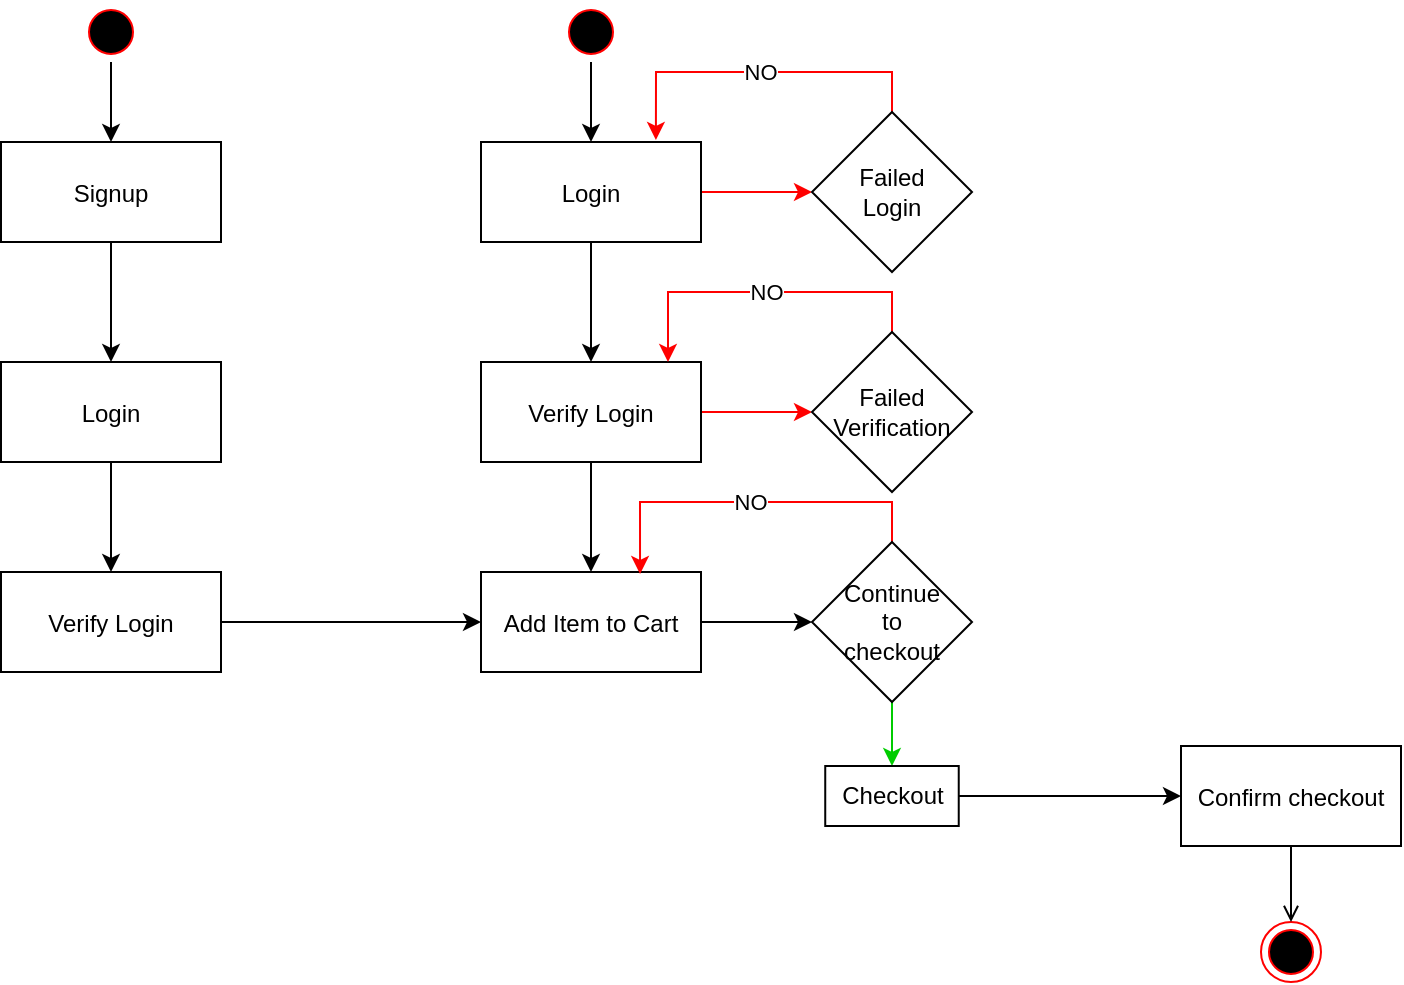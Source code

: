 <mxfile version="21.0.2" type="github">
  <diagram name="Page-1" id="e7e014a7-5840-1c2e-5031-d8a46d1fe8dd">
    <mxGraphModel dx="1600" dy="795" grid="1" gridSize="10" guides="1" tooltips="1" connect="1" arrows="1" fold="1" page="1" pageScale="1" pageWidth="1169" pageHeight="826" background="none" math="0" shadow="0">
      <root>
        <mxCell id="0" />
        <mxCell id="1" parent="0" />
        <mxCell id="XuzLmO2zGMRh6XVY9BUa-39" style="edgeStyle=orthogonalEdgeStyle;rounded=0;orthogonalLoop=1;jettySize=auto;html=1;" edge="1" parent="1" source="XuzLmO2zGMRh6XVY9BUa-46" target="XuzLmO2zGMRh6XVY9BUa-58">
          <mxGeometry relative="1" as="geometry" />
        </mxCell>
        <mxCell id="XuzLmO2zGMRh6XVY9BUa-40" value="" style="edgeStyle=orthogonalEdgeStyle;rounded=0;orthogonalLoop=1;jettySize=auto;html=1;" edge="1" parent="1" source="XuzLmO2zGMRh6XVY9BUa-41" target="XuzLmO2zGMRh6XVY9BUa-43">
          <mxGeometry relative="1" as="geometry" />
        </mxCell>
        <mxCell id="XuzLmO2zGMRh6XVY9BUa-41" value="" style="ellipse;shape=startState;fillColor=#000000;strokeColor=#ff0000;" vertex="1" parent="1">
          <mxGeometry x="264.5" y="168" width="30" height="30" as="geometry" />
        </mxCell>
        <mxCell id="XuzLmO2zGMRh6XVY9BUa-42" value="" style="edgeStyle=orthogonalEdgeStyle;rounded=0;orthogonalLoop=1;jettySize=auto;html=1;" edge="1" parent="1" source="XuzLmO2zGMRh6XVY9BUa-43" target="XuzLmO2zGMRh6XVY9BUa-45">
          <mxGeometry relative="1" as="geometry" />
        </mxCell>
        <mxCell id="XuzLmO2zGMRh6XVY9BUa-43" value="Signup" style="" vertex="1" parent="1">
          <mxGeometry x="224.5" y="238" width="110" height="50" as="geometry" />
        </mxCell>
        <mxCell id="XuzLmO2zGMRh6XVY9BUa-44" value="" style="edgeStyle=orthogonalEdgeStyle;rounded=0;orthogonalLoop=1;jettySize=auto;html=1;" edge="1" parent="1" source="XuzLmO2zGMRh6XVY9BUa-45" target="XuzLmO2zGMRh6XVY9BUa-46">
          <mxGeometry relative="1" as="geometry" />
        </mxCell>
        <mxCell id="XuzLmO2zGMRh6XVY9BUa-45" value="Login" style="" vertex="1" parent="1">
          <mxGeometry x="224.5" y="348" width="110" height="50" as="geometry" />
        </mxCell>
        <mxCell id="XuzLmO2zGMRh6XVY9BUa-46" value="Verify Login" style="" vertex="1" parent="1">
          <mxGeometry x="224.5" y="453" width="110" height="50" as="geometry" />
        </mxCell>
        <mxCell id="XuzLmO2zGMRh6XVY9BUa-47" value="" style="ellipse;shape=endState;fillColor=#000000;strokeColor=#ff0000" vertex="1" parent="1">
          <mxGeometry x="854.5" y="628" width="30" height="30" as="geometry" />
        </mxCell>
        <mxCell id="XuzLmO2zGMRh6XVY9BUa-48" value="" style="endArrow=open;strokeColor=#000000;endFill=1;rounded=0" edge="1" parent="1" source="XuzLmO2zGMRh6XVY9BUa-68" target="XuzLmO2zGMRh6XVY9BUa-47">
          <mxGeometry relative="1" as="geometry" />
        </mxCell>
        <mxCell id="XuzLmO2zGMRh6XVY9BUa-49" value="" style="edgeStyle=orthogonalEdgeStyle;rounded=0;orthogonalLoop=1;jettySize=auto;html=1;" edge="1" parent="1" source="XuzLmO2zGMRh6XVY9BUa-50" target="XuzLmO2zGMRh6XVY9BUa-53">
          <mxGeometry relative="1" as="geometry" />
        </mxCell>
        <mxCell id="XuzLmO2zGMRh6XVY9BUa-50" value="" style="ellipse;shape=startState;fillColor=#000000;strokeColor=#ff0000;" vertex="1" parent="1">
          <mxGeometry x="504.5" y="168" width="30" height="30" as="geometry" />
        </mxCell>
        <mxCell id="XuzLmO2zGMRh6XVY9BUa-51" value="" style="edgeStyle=orthogonalEdgeStyle;rounded=0;orthogonalLoop=1;jettySize=auto;html=1;" edge="1" parent="1" source="XuzLmO2zGMRh6XVY9BUa-53" target="XuzLmO2zGMRh6XVY9BUa-56">
          <mxGeometry relative="1" as="geometry" />
        </mxCell>
        <mxCell id="XuzLmO2zGMRh6XVY9BUa-52" value="" style="edgeStyle=orthogonalEdgeStyle;rounded=0;orthogonalLoop=1;jettySize=auto;html=1;strokeColor=#FF0000;" edge="1" parent="1" source="XuzLmO2zGMRh6XVY9BUa-53" target="XuzLmO2zGMRh6XVY9BUa-62">
          <mxGeometry relative="1" as="geometry" />
        </mxCell>
        <mxCell id="XuzLmO2zGMRh6XVY9BUa-53" value="Login" style="" vertex="1" parent="1">
          <mxGeometry x="464.5" y="238" width="110" height="50" as="geometry" />
        </mxCell>
        <mxCell id="XuzLmO2zGMRh6XVY9BUa-54" value="" style="edgeStyle=orthogonalEdgeStyle;rounded=0;orthogonalLoop=1;jettySize=auto;html=1;" edge="1" parent="1" source="XuzLmO2zGMRh6XVY9BUa-56" target="XuzLmO2zGMRh6XVY9BUa-58">
          <mxGeometry relative="1" as="geometry" />
        </mxCell>
        <mxCell id="XuzLmO2zGMRh6XVY9BUa-55" value="" style="edgeStyle=orthogonalEdgeStyle;rounded=0;orthogonalLoop=1;jettySize=auto;html=1;strokeColor=#FF0000;" edge="1" parent="1" source="XuzLmO2zGMRh6XVY9BUa-56" target="XuzLmO2zGMRh6XVY9BUa-60">
          <mxGeometry relative="1" as="geometry" />
        </mxCell>
        <mxCell id="XuzLmO2zGMRh6XVY9BUa-56" value="Verify Login" style="" vertex="1" parent="1">
          <mxGeometry x="464.5" y="348" width="110" height="50" as="geometry" />
        </mxCell>
        <mxCell id="XuzLmO2zGMRh6XVY9BUa-57" value="" style="edgeStyle=orthogonalEdgeStyle;rounded=0;orthogonalLoop=1;jettySize=auto;html=1;" edge="1" parent="1" source="XuzLmO2zGMRh6XVY9BUa-58" target="XuzLmO2zGMRh6XVY9BUa-65">
          <mxGeometry relative="1" as="geometry" />
        </mxCell>
        <mxCell id="XuzLmO2zGMRh6XVY9BUa-58" value="&#xa;Add Item to Cart&#xa;" style="" vertex="1" parent="1">
          <mxGeometry x="464.5" y="453" width="110" height="50" as="geometry" />
        </mxCell>
        <mxCell id="XuzLmO2zGMRh6XVY9BUa-59" value="NO" style="edgeStyle=orthogonalEdgeStyle;rounded=0;orthogonalLoop=1;jettySize=auto;html=1;exitX=0.5;exitY=0;exitDx=0;exitDy=0;entryX=0.85;entryY=0;entryDx=0;entryDy=0;entryPerimeter=0;strokeColor=#FF0000;" edge="1" parent="1" source="XuzLmO2zGMRh6XVY9BUa-60" target="XuzLmO2zGMRh6XVY9BUa-56">
          <mxGeometry relative="1" as="geometry" />
        </mxCell>
        <mxCell id="XuzLmO2zGMRh6XVY9BUa-60" value="&lt;div&gt;Failed &lt;br&gt;&lt;/div&gt;&lt;div&gt;Verification&lt;br&gt;&lt;/div&gt;" style="rhombus;whiteSpace=wrap;html=1;fillColor=rgb(255, 255, 255);strokeColor=rgb(0, 0, 0);fontColor=rgb(0, 0, 0);" vertex="1" parent="1">
          <mxGeometry x="630" y="333" width="80" height="80" as="geometry" />
        </mxCell>
        <mxCell id="XuzLmO2zGMRh6XVY9BUa-61" value="NO" style="edgeStyle=orthogonalEdgeStyle;rounded=0;orthogonalLoop=1;jettySize=auto;html=1;exitX=0.5;exitY=0;exitDx=0;exitDy=0;entryX=0.795;entryY=-0.02;entryDx=0;entryDy=0;entryPerimeter=0;strokeColor=#FF0000;" edge="1" parent="1" source="XuzLmO2zGMRh6XVY9BUa-62" target="XuzLmO2zGMRh6XVY9BUa-53">
          <mxGeometry relative="1" as="geometry" />
        </mxCell>
        <mxCell id="XuzLmO2zGMRh6XVY9BUa-62" value="&lt;div&gt;Failed&lt;/div&gt;&lt;div&gt;Login&lt;br&gt;&lt;/div&gt;" style="rhombus;whiteSpace=wrap;html=1;fillColor=rgb(255, 255, 255);strokeColor=rgb(0, 0, 0);fontColor=rgb(0, 0, 0);" vertex="1" parent="1">
          <mxGeometry x="630" y="223" width="80" height="80" as="geometry" />
        </mxCell>
        <mxCell id="XuzLmO2zGMRh6XVY9BUa-63" value="NO" style="edgeStyle=orthogonalEdgeStyle;rounded=0;orthogonalLoop=1;jettySize=auto;html=1;exitX=0.5;exitY=0;exitDx=0;exitDy=0;entryX=0.723;entryY=0.02;entryDx=0;entryDy=0;entryPerimeter=0;strokeColor=#FF0000;" edge="1" parent="1" source="XuzLmO2zGMRh6XVY9BUa-65" target="XuzLmO2zGMRh6XVY9BUa-58">
          <mxGeometry relative="1" as="geometry">
            <Array as="points">
              <mxPoint x="670.5" y="418" />
              <mxPoint x="544.5" y="418" />
            </Array>
          </mxGeometry>
        </mxCell>
        <mxCell id="XuzLmO2zGMRh6XVY9BUa-64" value="" style="edgeStyle=orthogonalEdgeStyle;rounded=0;orthogonalLoop=1;jettySize=auto;html=1;strokeColor=#00CC00;" edge="1" parent="1" source="XuzLmO2zGMRh6XVY9BUa-65" target="XuzLmO2zGMRh6XVY9BUa-66">
          <mxGeometry relative="1" as="geometry" />
        </mxCell>
        <mxCell id="XuzLmO2zGMRh6XVY9BUa-65" value="&lt;div&gt;Continue&lt;/div&gt;&lt;div&gt;to&lt;/div&gt;&lt;div&gt;checkout&lt;br&gt;&lt;/div&gt;" style="rhombus;whiteSpace=wrap;html=1;fillColor=rgb(255, 255, 255);" vertex="1" parent="1">
          <mxGeometry x="630" y="438" width="80" height="80" as="geometry" />
        </mxCell>
        <mxCell id="XuzLmO2zGMRh6XVY9BUa-66" value="Checkout" style="whiteSpace=wrap;html=1;fillColor=rgb(255, 255, 255);" vertex="1" parent="1">
          <mxGeometry x="636.62" y="550" width="66.75" height="30" as="geometry" />
        </mxCell>
        <mxCell id="XuzLmO2zGMRh6XVY9BUa-67" style="edgeStyle=orthogonalEdgeStyle;rounded=0;orthogonalLoop=1;jettySize=auto;html=1;" edge="1" parent="1" source="XuzLmO2zGMRh6XVY9BUa-66" target="XuzLmO2zGMRh6XVY9BUa-68">
          <mxGeometry relative="1" as="geometry">
            <mxPoint x="820" y="570" as="targetPoint" />
          </mxGeometry>
        </mxCell>
        <mxCell id="XuzLmO2zGMRh6XVY9BUa-68" value="Confirm checkout" style="" vertex="1" parent="1">
          <mxGeometry x="814.5" y="540" width="110" height="50" as="geometry" />
        </mxCell>
      </root>
    </mxGraphModel>
  </diagram>
</mxfile>
